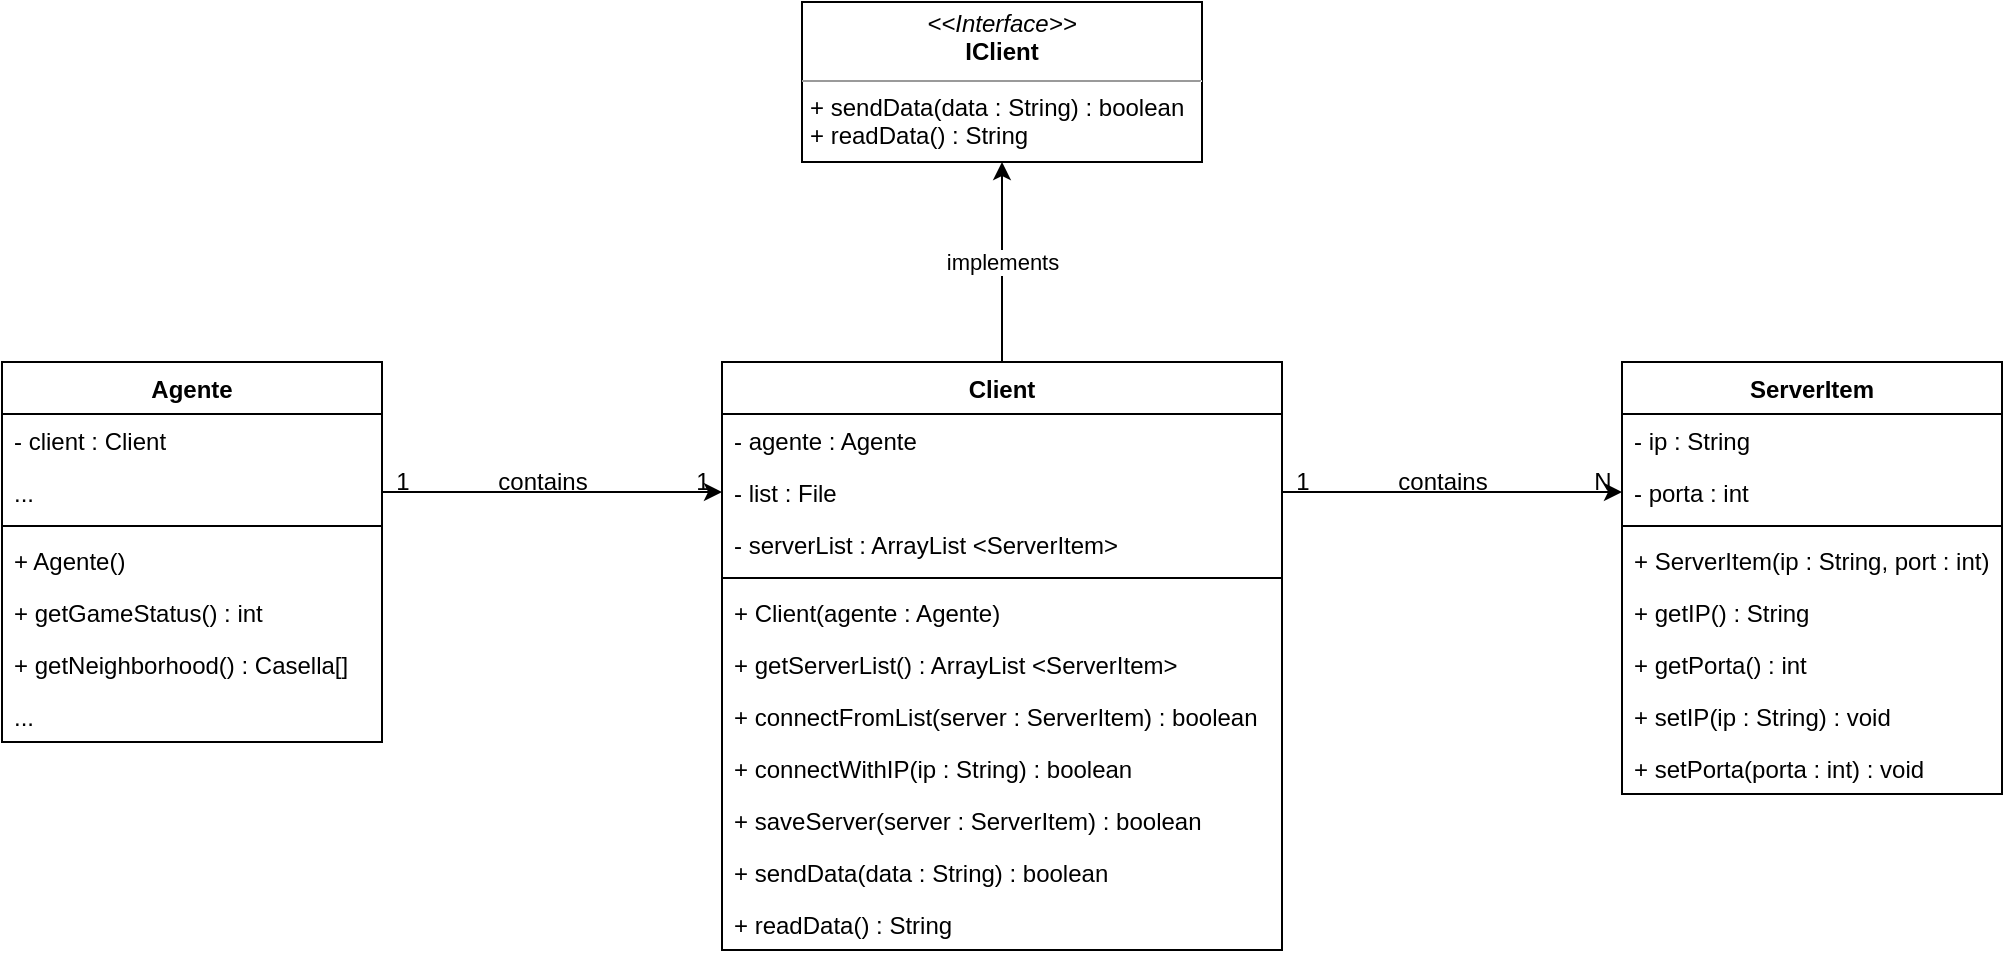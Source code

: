 <mxfile version="18.0.3" type="device"><diagram id="C5RBs43oDa-KdzZeNtuy" name="Page-1"><mxGraphModel dx="2065" dy="1741" grid="1" gridSize="10" guides="1" tooltips="1" connect="1" arrows="1" fold="1" page="1" pageScale="1" pageWidth="827" pageHeight="1169" math="0" shadow="0"><root><mxCell id="WIyWlLk6GJQsqaUBKTNV-0"/><mxCell id="WIyWlLk6GJQsqaUBKTNV-1" parent="WIyWlLk6GJQsqaUBKTNV-0"/><mxCell id="FqEyt83zMvpfXJQDeU0I-68" style="edgeStyle=orthogonalEdgeStyle;rounded=0;orthogonalLoop=1;jettySize=auto;html=1;exitX=0.5;exitY=0;exitDx=0;exitDy=0;entryX=0.5;entryY=1;entryDx=0;entryDy=0;" edge="1" parent="WIyWlLk6GJQsqaUBKTNV-1" source="FqEyt83zMvpfXJQDeU0I-1" target="FqEyt83zMvpfXJQDeU0I-62"><mxGeometry relative="1" as="geometry"/></mxCell><mxCell id="FqEyt83zMvpfXJQDeU0I-69" value="implements" style="edgeLabel;html=1;align=center;verticalAlign=middle;resizable=0;points=[];" vertex="1" connectable="0" parent="FqEyt83zMvpfXJQDeU0I-68"><mxGeometry x="-0.244" y="-2" relative="1" as="geometry"><mxPoint x="-2" y="-12" as="offset"/></mxGeometry></mxCell><mxCell id="FqEyt83zMvpfXJQDeU0I-1" value="Client" style="swimlane;fontStyle=1;align=center;verticalAlign=top;childLayout=stackLayout;horizontal=1;startSize=26;horizontalStack=0;resizeParent=1;resizeLast=0;collapsible=1;marginBottom=0;rounded=0;shadow=0;strokeWidth=1;" vertex="1" parent="WIyWlLk6GJQsqaUBKTNV-1"><mxGeometry x="330" y="130" width="280" height="294" as="geometry"><mxRectangle x="230" y="140" width="160" height="26" as="alternateBounds"/></mxGeometry></mxCell><mxCell id="FqEyt83zMvpfXJQDeU0I-7" value="- agente : Agente" style="text;align=left;verticalAlign=top;spacingLeft=4;spacingRight=4;overflow=hidden;rotatable=0;points=[[0,0.5],[1,0.5]];portConstraint=eastwest;rounded=0;shadow=0;html=0;" vertex="1" parent="FqEyt83zMvpfXJQDeU0I-1"><mxGeometry y="26" width="280" height="26" as="geometry"/></mxCell><mxCell id="FqEyt83zMvpfXJQDeU0I-38" value="- list : File" style="text;align=left;verticalAlign=top;spacingLeft=4;spacingRight=4;overflow=hidden;rotatable=0;points=[[0,0.5],[1,0.5]];portConstraint=eastwest;rounded=0;shadow=0;html=0;" vertex="1" parent="FqEyt83zMvpfXJQDeU0I-1"><mxGeometry y="52" width="280" height="26" as="geometry"/></mxCell><mxCell id="FqEyt83zMvpfXJQDeU0I-8" value="- serverList : ArrayList &lt;ServerItem&gt;" style="text;align=left;verticalAlign=top;spacingLeft=4;spacingRight=4;overflow=hidden;rotatable=0;points=[[0,0.5],[1,0.5]];portConstraint=eastwest;rounded=0;shadow=0;html=0;" vertex="1" parent="FqEyt83zMvpfXJQDeU0I-1"><mxGeometry y="78" width="280" height="26" as="geometry"/></mxCell><mxCell id="FqEyt83zMvpfXJQDeU0I-4" value="" style="line;html=1;strokeWidth=1;align=left;verticalAlign=middle;spacingTop=-1;spacingLeft=3;spacingRight=3;rotatable=0;labelPosition=right;points=[];portConstraint=eastwest;" vertex="1" parent="FqEyt83zMvpfXJQDeU0I-1"><mxGeometry y="104" width="280" height="8" as="geometry"/></mxCell><mxCell id="FqEyt83zMvpfXJQDeU0I-5" value="+ Client(agente : Agente)" style="text;align=left;verticalAlign=top;spacingLeft=4;spacingRight=4;overflow=hidden;rotatable=0;points=[[0,0.5],[1,0.5]];portConstraint=eastwest;" vertex="1" parent="FqEyt83zMvpfXJQDeU0I-1"><mxGeometry y="112" width="280" height="26" as="geometry"/></mxCell><mxCell id="FqEyt83zMvpfXJQDeU0I-26" value="+ getServerList() : ArrayList &lt;ServerItem&gt;" style="text;align=left;verticalAlign=top;spacingLeft=4;spacingRight=4;overflow=hidden;rotatable=0;points=[[0,0.5],[1,0.5]];portConstraint=eastwest;" vertex="1" parent="FqEyt83zMvpfXJQDeU0I-1"><mxGeometry y="138" width="280" height="26" as="geometry"/></mxCell><mxCell id="FqEyt83zMvpfXJQDeU0I-6" value="+ connectFromList(server : ServerItem) : boolean" style="text;align=left;verticalAlign=top;spacingLeft=4;spacingRight=4;overflow=hidden;rotatable=0;points=[[0,0.5],[1,0.5]];portConstraint=eastwest;" vertex="1" parent="FqEyt83zMvpfXJQDeU0I-1"><mxGeometry y="164" width="280" height="26" as="geometry"/></mxCell><mxCell id="FqEyt83zMvpfXJQDeU0I-27" value="+ connectWithIP(ip : String) : boolean" style="text;align=left;verticalAlign=top;spacingLeft=4;spacingRight=4;overflow=hidden;rotatable=0;points=[[0,0.5],[1,0.5]];portConstraint=eastwest;" vertex="1" parent="FqEyt83zMvpfXJQDeU0I-1"><mxGeometry y="190" width="280" height="26" as="geometry"/></mxCell><mxCell id="FqEyt83zMvpfXJQDeU0I-28" value="+ saveServer(server : ServerItem) : boolean" style="text;align=left;verticalAlign=top;spacingLeft=4;spacingRight=4;overflow=hidden;rotatable=0;points=[[0,0.5],[1,0.5]];portConstraint=eastwest;" vertex="1" parent="FqEyt83zMvpfXJQDeU0I-1"><mxGeometry y="216" width="280" height="26" as="geometry"/></mxCell><mxCell id="FqEyt83zMvpfXJQDeU0I-43" value="+ sendData(data : String) : boolean" style="text;align=left;verticalAlign=top;spacingLeft=4;spacingRight=4;overflow=hidden;rotatable=0;points=[[0,0.5],[1,0.5]];portConstraint=eastwest;" vertex="1" parent="FqEyt83zMvpfXJQDeU0I-1"><mxGeometry y="242" width="280" height="26" as="geometry"/></mxCell><mxCell id="FqEyt83zMvpfXJQDeU0I-74" value="+ readData() : String" style="text;align=left;verticalAlign=top;spacingLeft=4;spacingRight=4;overflow=hidden;rotatable=0;points=[[0,0.5],[1,0.5]];portConstraint=eastwest;" vertex="1" parent="FqEyt83zMvpfXJQDeU0I-1"><mxGeometry y="268" width="280" height="26" as="geometry"/></mxCell><mxCell id="FqEyt83zMvpfXJQDeU0I-9" value="ServerItem" style="swimlane;fontStyle=1;align=center;verticalAlign=top;childLayout=stackLayout;horizontal=1;startSize=26;horizontalStack=0;resizeParent=1;resizeLast=0;collapsible=1;marginBottom=0;rounded=0;shadow=0;strokeWidth=1;" vertex="1" parent="WIyWlLk6GJQsqaUBKTNV-1"><mxGeometry x="780" y="130" width="190" height="216" as="geometry"><mxRectangle x="230" y="140" width="160" height="26" as="alternateBounds"/></mxGeometry></mxCell><mxCell id="FqEyt83zMvpfXJQDeU0I-10" value="- ip : String" style="text;align=left;verticalAlign=top;spacingLeft=4;spacingRight=4;overflow=hidden;rotatable=0;points=[[0,0.5],[1,0.5]];portConstraint=eastwest;" vertex="1" parent="FqEyt83zMvpfXJQDeU0I-9"><mxGeometry y="26" width="190" height="26" as="geometry"/></mxCell><mxCell id="FqEyt83zMvpfXJQDeU0I-11" value="- porta : int" style="text;align=left;verticalAlign=top;spacingLeft=4;spacingRight=4;overflow=hidden;rotatable=0;points=[[0,0.5],[1,0.5]];portConstraint=eastwest;rounded=0;shadow=0;html=0;" vertex="1" parent="FqEyt83zMvpfXJQDeU0I-9"><mxGeometry y="52" width="190" height="26" as="geometry"/></mxCell><mxCell id="FqEyt83zMvpfXJQDeU0I-14" value="" style="line;html=1;strokeWidth=1;align=left;verticalAlign=middle;spacingTop=-1;spacingLeft=3;spacingRight=3;rotatable=0;labelPosition=right;points=[];portConstraint=eastwest;" vertex="1" parent="FqEyt83zMvpfXJQDeU0I-9"><mxGeometry y="78" width="190" height="8" as="geometry"/></mxCell><mxCell id="FqEyt83zMvpfXJQDeU0I-15" value="+ ServerItem(ip : String, port : int)" style="text;align=left;verticalAlign=top;spacingLeft=4;spacingRight=4;overflow=hidden;rotatable=0;points=[[0,0.5],[1,0.5]];portConstraint=eastwest;" vertex="1" parent="FqEyt83zMvpfXJQDeU0I-9"><mxGeometry y="86" width="190" height="26" as="geometry"/></mxCell><mxCell id="FqEyt83zMvpfXJQDeU0I-17" value="+ getIP() : String" style="text;align=left;verticalAlign=top;spacingLeft=4;spacingRight=4;overflow=hidden;rotatable=0;points=[[0,0.5],[1,0.5]];portConstraint=eastwest;" vertex="1" parent="FqEyt83zMvpfXJQDeU0I-9"><mxGeometry y="112" width="190" height="26" as="geometry"/></mxCell><mxCell id="FqEyt83zMvpfXJQDeU0I-18" value="+ getPorta() : int" style="text;align=left;verticalAlign=top;spacingLeft=4;spacingRight=4;overflow=hidden;rotatable=0;points=[[0,0.5],[1,0.5]];portConstraint=eastwest;" vertex="1" parent="FqEyt83zMvpfXJQDeU0I-9"><mxGeometry y="138" width="190" height="26" as="geometry"/></mxCell><mxCell id="FqEyt83zMvpfXJQDeU0I-19" value="+ setIP(ip : String) : void" style="text;align=left;verticalAlign=top;spacingLeft=4;spacingRight=4;overflow=hidden;rotatable=0;points=[[0,0.5],[1,0.5]];portConstraint=eastwest;" vertex="1" parent="FqEyt83zMvpfXJQDeU0I-9"><mxGeometry y="164" width="190" height="26" as="geometry"/></mxCell><mxCell id="FqEyt83zMvpfXJQDeU0I-20" value="+ setPorta(porta : int) : void" style="text;align=left;verticalAlign=top;spacingLeft=4;spacingRight=4;overflow=hidden;rotatable=0;points=[[0,0.5],[1,0.5]];portConstraint=eastwest;" vertex="1" parent="FqEyt83zMvpfXJQDeU0I-9"><mxGeometry y="190" width="190" height="26" as="geometry"/></mxCell><mxCell id="FqEyt83zMvpfXJQDeU0I-22" value="contains" style="text;html=1;align=center;verticalAlign=middle;resizable=0;points=[];autosize=1;strokeColor=none;fillColor=none;" vertex="1" parent="WIyWlLk6GJQsqaUBKTNV-1"><mxGeometry x="660" y="180" width="60" height="20" as="geometry"/></mxCell><mxCell id="FqEyt83zMvpfXJQDeU0I-23" value="1" style="text;html=1;align=center;verticalAlign=middle;resizable=0;points=[];autosize=1;strokeColor=none;fillColor=none;" vertex="1" parent="WIyWlLk6GJQsqaUBKTNV-1"><mxGeometry x="610" y="180" width="20" height="20" as="geometry"/></mxCell><mxCell id="FqEyt83zMvpfXJQDeU0I-25" value="N" style="text;html=1;align=center;verticalAlign=middle;resizable=0;points=[];autosize=1;strokeColor=none;fillColor=none;" vertex="1" parent="WIyWlLk6GJQsqaUBKTNV-1"><mxGeometry x="760" y="180" width="20" height="20" as="geometry"/></mxCell><mxCell id="FqEyt83zMvpfXJQDeU0I-29" value="Agente" style="swimlane;fontStyle=1;align=center;verticalAlign=top;childLayout=stackLayout;horizontal=1;startSize=26;horizontalStack=0;resizeParent=1;resizeLast=0;collapsible=1;marginBottom=0;rounded=0;shadow=0;strokeWidth=1;" vertex="1" parent="WIyWlLk6GJQsqaUBKTNV-1"><mxGeometry x="-30" y="130" width="190" height="190" as="geometry"><mxRectangle x="230" y="140" width="160" height="26" as="alternateBounds"/></mxGeometry></mxCell><mxCell id="FqEyt83zMvpfXJQDeU0I-30" value="- client : Client" style="text;align=left;verticalAlign=top;spacingLeft=4;spacingRight=4;overflow=hidden;rotatable=0;points=[[0,0.5],[1,0.5]];portConstraint=eastwest;" vertex="1" parent="FqEyt83zMvpfXJQDeU0I-29"><mxGeometry y="26" width="190" height="26" as="geometry"/></mxCell><mxCell id="FqEyt83zMvpfXJQDeU0I-31" value="..." style="text;align=left;verticalAlign=top;spacingLeft=4;spacingRight=4;overflow=hidden;rotatable=0;points=[[0,0.5],[1,0.5]];portConstraint=eastwest;rounded=0;shadow=0;html=0;" vertex="1" parent="FqEyt83zMvpfXJQDeU0I-29"><mxGeometry y="52" width="190" height="26" as="geometry"/></mxCell><mxCell id="FqEyt83zMvpfXJQDeU0I-32" value="" style="line;html=1;strokeWidth=1;align=left;verticalAlign=middle;spacingTop=-1;spacingLeft=3;spacingRight=3;rotatable=0;labelPosition=right;points=[];portConstraint=eastwest;" vertex="1" parent="FqEyt83zMvpfXJQDeU0I-29"><mxGeometry y="78" width="190" height="8" as="geometry"/></mxCell><mxCell id="FqEyt83zMvpfXJQDeU0I-33" value="+ Agente()" style="text;align=left;verticalAlign=top;spacingLeft=4;spacingRight=4;overflow=hidden;rotatable=0;points=[[0,0.5],[1,0.5]];portConstraint=eastwest;" vertex="1" parent="FqEyt83zMvpfXJQDeU0I-29"><mxGeometry y="86" width="190" height="26" as="geometry"/></mxCell><mxCell id="FqEyt83zMvpfXJQDeU0I-64" value="+ getGameStatus() : int" style="text;align=left;verticalAlign=top;spacingLeft=4;spacingRight=4;overflow=hidden;rotatable=0;points=[[0,0.5],[1,0.5]];portConstraint=eastwest;" vertex="1" parent="FqEyt83zMvpfXJQDeU0I-29"><mxGeometry y="112" width="190" height="26" as="geometry"/></mxCell><mxCell id="FqEyt83zMvpfXJQDeU0I-65" value="+ getNeighborhood() : Casella[]" style="text;align=left;verticalAlign=top;spacingLeft=4;spacingRight=4;overflow=hidden;rotatable=0;points=[[0,0.5],[1,0.5]];portConstraint=eastwest;" vertex="1" parent="FqEyt83zMvpfXJQDeU0I-29"><mxGeometry y="138" width="190" height="26" as="geometry"/></mxCell><mxCell id="FqEyt83zMvpfXJQDeU0I-37" value="..." style="text;align=left;verticalAlign=top;spacingLeft=4;spacingRight=4;overflow=hidden;rotatable=0;points=[[0,0.5],[1,0.5]];portConstraint=eastwest;" vertex="1" parent="FqEyt83zMvpfXJQDeU0I-29"><mxGeometry y="164" width="190" height="26" as="geometry"/></mxCell><mxCell id="FqEyt83zMvpfXJQDeU0I-39" style="edgeStyle=orthogonalEdgeStyle;rounded=0;orthogonalLoop=1;jettySize=auto;html=1;exitX=1;exitY=0.5;exitDx=0;exitDy=0;entryX=0;entryY=0.5;entryDx=0;entryDy=0;" edge="1" parent="WIyWlLk6GJQsqaUBKTNV-1" source="FqEyt83zMvpfXJQDeU0I-31" target="FqEyt83zMvpfXJQDeU0I-38"><mxGeometry relative="1" as="geometry"/></mxCell><mxCell id="FqEyt83zMvpfXJQDeU0I-40" value="contains" style="text;html=1;align=center;verticalAlign=middle;resizable=0;points=[];autosize=1;strokeColor=none;fillColor=none;" vertex="1" parent="WIyWlLk6GJQsqaUBKTNV-1"><mxGeometry x="210" y="180" width="60" height="20" as="geometry"/></mxCell><mxCell id="FqEyt83zMvpfXJQDeU0I-41" value="1" style="text;html=1;align=center;verticalAlign=middle;resizable=0;points=[];autosize=1;strokeColor=none;fillColor=none;" vertex="1" parent="WIyWlLk6GJQsqaUBKTNV-1"><mxGeometry x="160" y="180" width="20" height="20" as="geometry"/></mxCell><mxCell id="FqEyt83zMvpfXJQDeU0I-42" value="1" style="text;html=1;align=center;verticalAlign=middle;resizable=0;points=[];autosize=1;strokeColor=none;fillColor=none;" vertex="1" parent="WIyWlLk6GJQsqaUBKTNV-1"><mxGeometry x="310" y="180" width="20" height="20" as="geometry"/></mxCell><mxCell id="FqEyt83zMvpfXJQDeU0I-62" value="&lt;p style=&quot;margin:0px;margin-top:4px;text-align:center;&quot;&gt;&lt;i&gt;&amp;lt;&amp;lt;Interface&amp;gt;&amp;gt;&lt;/i&gt;&lt;br&gt;&lt;b&gt;IClient&lt;/b&gt;&lt;/p&gt;&lt;hr size=&quot;1&quot;&gt;&lt;p style=&quot;margin:0px;margin-left:4px;&quot;&gt;&lt;/p&gt;&lt;p style=&quot;margin:0px;margin-left:4px;&quot;&gt;+ sendData(data : String) : boolean&lt;/p&gt;&lt;p style=&quot;margin:0px;margin-left:4px;&quot;&gt;+ readData() : String&lt;/p&gt;" style="verticalAlign=top;align=left;overflow=fill;fontSize=12;fontFamily=Helvetica;html=1;" vertex="1" parent="WIyWlLk6GJQsqaUBKTNV-1"><mxGeometry x="370" y="-50" width="200" height="80" as="geometry"/></mxCell><mxCell id="FqEyt83zMvpfXJQDeU0I-70" style="edgeStyle=orthogonalEdgeStyle;rounded=0;orthogonalLoop=1;jettySize=auto;html=1;exitX=1;exitY=0.5;exitDx=0;exitDy=0;entryX=0;entryY=0.5;entryDx=0;entryDy=0;" edge="1" parent="WIyWlLk6GJQsqaUBKTNV-1" source="FqEyt83zMvpfXJQDeU0I-38" target="FqEyt83zMvpfXJQDeU0I-11"><mxGeometry relative="1" as="geometry"/></mxCell></root></mxGraphModel></diagram></mxfile>